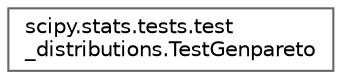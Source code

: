 digraph "Graphical Class Hierarchy"
{
 // LATEX_PDF_SIZE
  bgcolor="transparent";
  edge [fontname=Helvetica,fontsize=10,labelfontname=Helvetica,labelfontsize=10];
  node [fontname=Helvetica,fontsize=10,shape=box,height=0.2,width=0.4];
  rankdir="LR";
  Node0 [id="Node000000",label="scipy.stats.tests.test\l_distributions.TestGenpareto",height=0.2,width=0.4,color="grey40", fillcolor="white", style="filled",URL="$d1/d03/classscipy_1_1stats_1_1tests_1_1test__distributions_1_1TestGenpareto.html",tooltip=" "];
}
